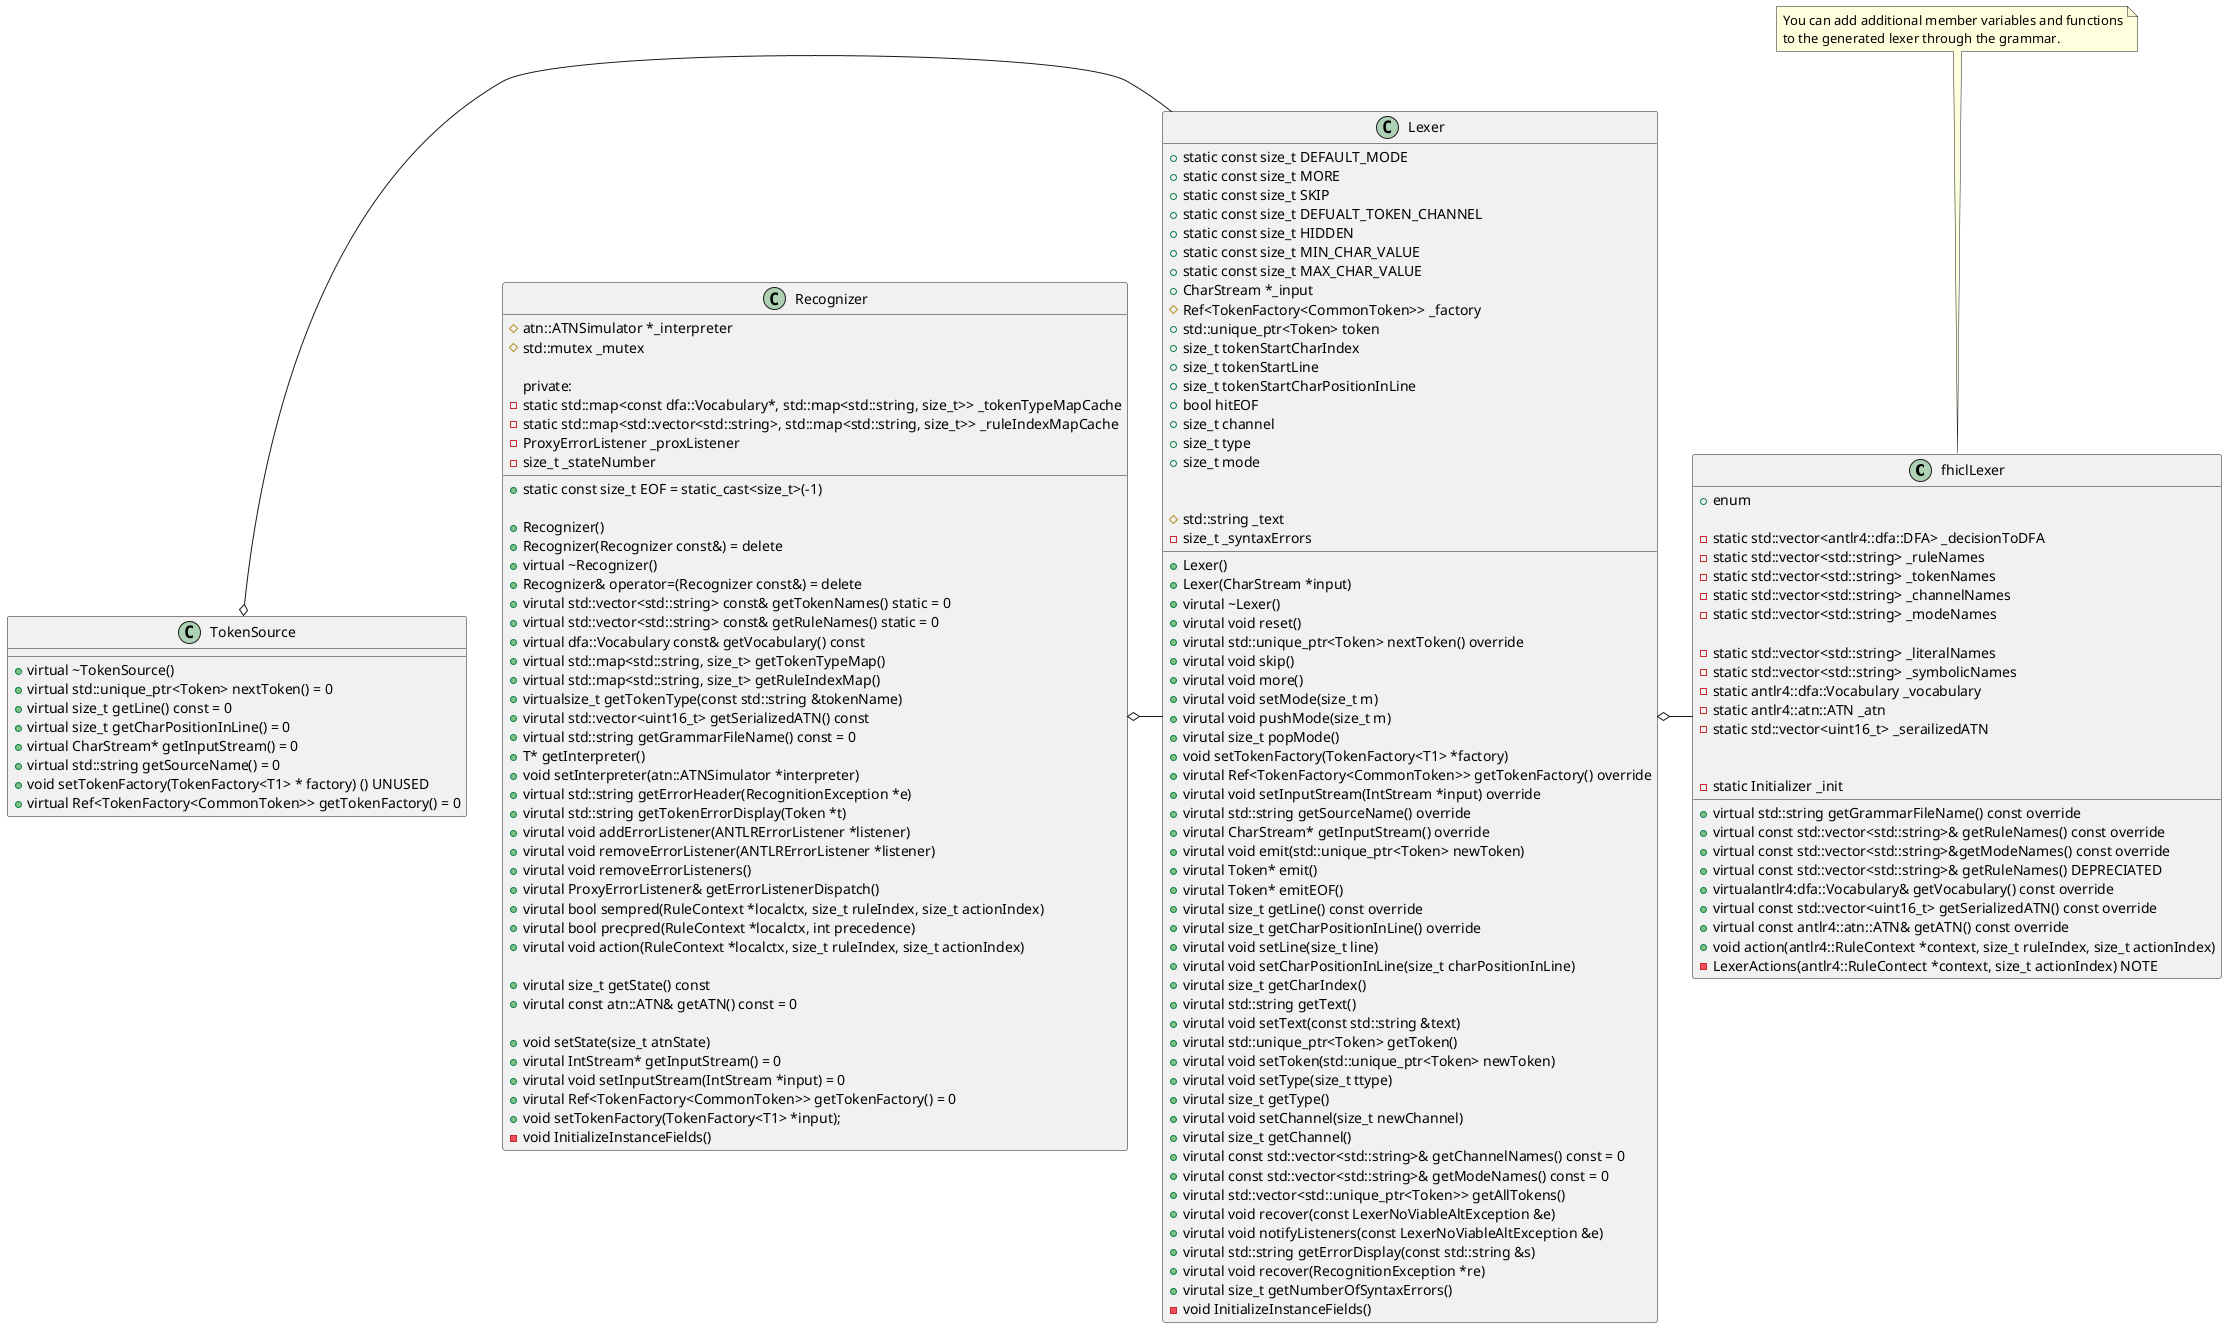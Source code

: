 @startuml
class fhiclLexer{
	+enum
	+virtual std::string getGrammarFileName() const override
	+virtual const std::vector<std::string>& getRuleNames() const override
	+virtual const std::vector<std::string>&getModeNames() const override
	+virtual const std::vector<std::string>& getRuleNames() DEPRECIATED
	+virtualantlr4:dfa::Vocabulary& getVocabulary() const override
	+virtual const std::vector<uint16_t> getSerializedATN() const override
	+virtual const antlr4::atn::ATN& getATN() const override
	+void action(antlr4::RuleContext *context, size_t ruleIndex, size_t actionIndex)

	-static std::vector<antlr4::dfa::DFA> _decisionToDFA
	-static std::vector<std::string> _ruleNames
	-static std::vector<std::string> _tokenNames
	-static std::vector<std::string> _channelNames
	-static std::vector<std::string> _modeNames

	-static std::vector<std::string> _literalNames
	-static std::vector<std::string> _symbolicNames
	-static antlr4::dfa::Vocabulary _vocabulary
	-static antlr4::atn::ATN _atn
	-static std::vector<uint16_t> _serailizedATN

	-LexerActions(antlr4::RuleContect *context, size_t actionIndex) NOTE

	-static Initializer _init
}	
class Lexer{
	+static const size_t DEFAULT_MODE
	+static const size_t MORE
	+static const size_t SKIP
	+static const size_t DEFUALT_TOKEN_CHANNEL
	+static const size_t HIDDEN
	+static const size_t MIN_CHAR_VALUE
	+static const size_t MAX_CHAR_VALUE
	+CharStream *_input
	#Ref<TokenFactory<CommonToken>> _factory
	+std::unique_ptr<Token> token
	+size_t tokenStartCharIndex
	+size_t tokenStartLine
	+size_t tokenStartCharPositionInLine
	+bool hitEOF
	+size_t channel
	+size_t type
	+size_t mode

	+Lexer()
    +Lexer(CharStream *input)
    +virutal ~Lexer() 
    +virutal void reset()
    +virutal std::unique_ptr<Token> nextToken() override
    +virutal void skip()
    +virutal void more()
    +virutal void setMode(size_t m)
    +virutal void pushMode(size_t m)
    +virutal size_t popMode()
    +void setTokenFactory(TokenFactory<T1> *factory)
    +virutal Ref<TokenFactory<CommonToken>> getTokenFactory() override
    +virutal void setInputStream(IntStream *input) override
    +virutal std::string getSourceName() override
    +virutal CharStream* getInputStream() override
    +virutal void emit(std::unique_ptr<Token> newToken)
    +virutal Token* emit()
    +virutal Token* emitEOF()
    +virutal size_t getLine() const override
    +virutal size_t getCharPositionInLine() override
    +virutal void setLine(size_t line)
    +virutal void setCharPositionInLine(size_t charPositionInLine)
    +virutal size_t getCharIndex()
    +virutal std::string getText()
    +virutal void setText(const std::string &text)
    +virutal std::unique_ptr<Token> getToken()
    +virutal void setToken(std::unique_ptr<Token> newToken)
    +virutal void setType(size_t ttype)
    +virutal size_t getType()
    +virutal void setChannel(size_t newChannel)
    +virutal size_t getChannel()
    +virutal const std::vector<std::string>& getChannelNames() const = 0
    +virutal const std::vector<std::string>& getModeNames() const = 0
    +virutal std::vector<std::unique_ptr<Token>> getAllTokens()
    +virutal void recover(const LexerNoViableAltException &e)
    +virutal void notifyListeners(const LexerNoViableAltException &e)
    +virutal std::string getErrorDisplay(const std::string &s)
    +virutal void recover(RecognitionException *re)
    +virutal size_t getNumberOfSyntaxErrors()

	#std::string _text
    -size_t _syntaxErrors
    -void InitializeInstanceFields()
}

class Recognizer{
    +static const size_t EOF = static_cast<size_t>(-1)

    +Recognizer()
    +Recognizer(Recognizer const&) = delete
    +virtual ~Recognizer()
    +Recognizer& operator=(Recognizer const&) = delete
    +virutal std::vector<std::string> const& getTokenNames() static = 0
    +virtual std::vector<std::string> const& getRuleNames() static = 0
    +virtual dfa::Vocabulary const& getVocabulary() const
    +virtual std::map<std::string, size_t> getTokenTypeMap()
    +virtual std::map<std::string, size_t> getRuleIndexMap()
    +virtualsize_t getTokenType(const std::string &tokenName)
    +virutal std::vector<uint16_t> getSerializedATN() const
    +virtual std::string getGrammarFileName() const = 0
    +T* getInterpreter()
    +void setInterpreter(atn::ATNSimulator *interpreter)
    +virtual std::string getErrorHeader(RecognitionException *e)
    +virutal std::string getTokenErrorDisplay(Token *t)
    +virutal void addErrorListener(ANTLRErrorListener *listener)
    +virutal void removeErrorListener(ANTLRErrorListener *listener)
    +virutal void removeErrorListeners()
    +virutal ProxyErrorListener& getErrorListenerDispatch()
    +virutal bool sempred(RuleContext *localctx, size_t ruleIndex, size_t actionIndex)
    +virutal bool precpred(RuleContext *localctx, int precedence)
    +virutal void action(RuleContext *localctx, size_t ruleIndex, size_t actionIndex)

    +virutal size_t getState() const
    +virutal const atn::ATN& getATN() const = 0

    +void setState(size_t atnState)
    +virutal IntStream* getInputStream() = 0
    +virutal void setInputStream(IntStream *input) = 0
    +virutal Ref<TokenFactory<CommonToken>> getTokenFactory() = 0
    +void setTokenFactory(TokenFactory<T1> *input);

    #atn::ATNSimulator *_interpreter
    #std::mutex _mutex

  private:
    -static std::map<const dfa::Vocabulary*, std::map<std::string, size_t>> _tokenTypeMapCache
    -static std::map<std::vector<std::string>, std::map<std::string, size_t>> _ruleIndexMapCache
    -ProxyErrorListener _proxListener
    -size_t _stateNumber
    -void InitializeInstanceFields()

}
class TokenSource{
	+virtual ~TokenSource()
    +virtual std::unique_ptr<Token> nextToken() = 0
    +virtual size_t getLine() const = 0
    +virtual size_t getCharPositionInLine() = 0
    +virtual CharStream* getInputStream() = 0
    +virtual std::string getSourceName() = 0
    +void setTokenFactory(TokenFactory<T1> * factory) () UNUSED
    +virtual Ref<TokenFactory<CommonToken>> getTokenFactory() = 0
}
note "You can add additional member variables and functions\nto the generated lexer through the grammar." as N1
TokenSource o- Lexer
Recognizer o- Lexer
Lexer o- fhiclLexer
N1 .. fhiclLexer
@enduml
